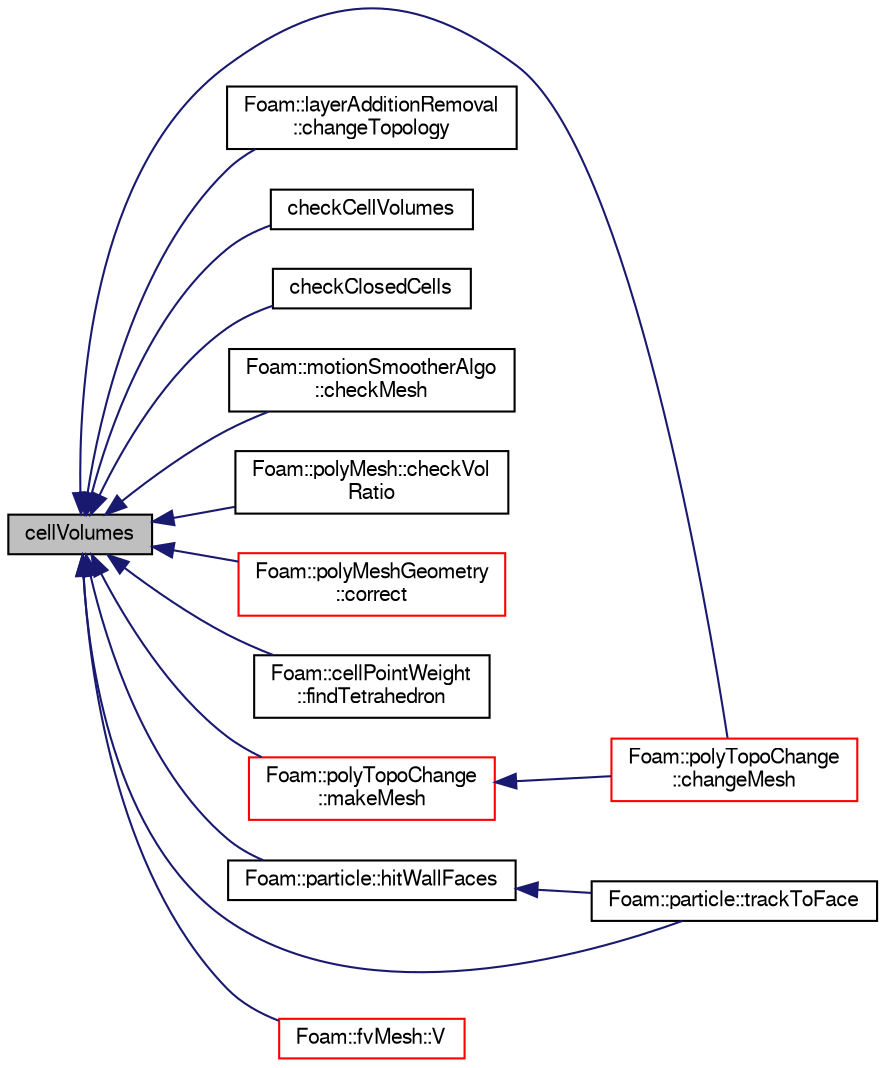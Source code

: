 digraph "cellVolumes"
{
  bgcolor="transparent";
  edge [fontname="FreeSans",fontsize="10",labelfontname="FreeSans",labelfontsize="10"];
  node [fontname="FreeSans",fontsize="10",shape=record];
  rankdir="LR";
  Node39527 [label="cellVolumes",height=0.2,width=0.4,color="black", fillcolor="grey75", style="filled", fontcolor="black"];
  Node39527 -> Node39528 [dir="back",color="midnightblue",fontsize="10",style="solid",fontname="FreeSans"];
  Node39528 [label="Foam::polyTopoChange\l::changeMesh",height=0.2,width=0.4,color="red",URL="$a21678.html#a1b105b13373ba9f1c7685f873b250cf2",tooltip="Inplace changes mesh without change of patches. "];
  Node39527 -> Node39647 [dir="back",color="midnightblue",fontsize="10",style="solid",fontname="FreeSans"];
  Node39647 [label="Foam::layerAdditionRemoval\l::changeTopology",height=0.2,width=0.4,color="black",URL="$a21462.html#a837dedbb253fe1b4140e2fc1112e95e9",tooltip="Check for topology change. "];
  Node39527 -> Node39648 [dir="back",color="midnightblue",fontsize="10",style="solid",fontname="FreeSans"];
  Node39648 [label="checkCellVolumes",height=0.2,width=0.4,color="black",URL="$a27530.html#a138a68eed7006df3ee6740bc1e908277",tooltip="Check for negative cell volumes. "];
  Node39527 -> Node39649 [dir="back",color="midnightblue",fontsize="10",style="solid",fontname="FreeSans"];
  Node39649 [label="checkClosedCells",height=0.2,width=0.4,color="black",URL="$a27530.html#a252d4b735dea7d74735e8f61519aceae",tooltip="Check cells for closedness. "];
  Node39527 -> Node39650 [dir="back",color="midnightblue",fontsize="10",style="solid",fontname="FreeSans"];
  Node39650 [label="Foam::motionSmootherAlgo\l::checkMesh",height=0.2,width=0.4,color="black",URL="$a21550.html#a078476cf74c48ec612d310bebc06f0f0",tooltip="Check (subset of mesh including baffles) with mesh settings. "];
  Node39527 -> Node39651 [dir="back",color="midnightblue",fontsize="10",style="solid",fontname="FreeSans"];
  Node39651 [label="Foam::polyMesh::checkVol\lRatio",height=0.2,width=0.4,color="black",URL="$a27410.html#a890f43862f8a21d492b84b2be5b513d9",tooltip="Check for neighbouring cell volumes. "];
  Node39527 -> Node39652 [dir="back",color="midnightblue",fontsize="10",style="solid",fontname="FreeSans"];
  Node39652 [label="Foam::polyMeshGeometry\l::correct",height=0.2,width=0.4,color="red",URL="$a21562.html#a3ae44b28050c3aa494c1d8e18cf618c1",tooltip="Take over properties from mesh. "];
  Node39527 -> Node39655 [dir="back",color="midnightblue",fontsize="10",style="solid",fontname="FreeSans"];
  Node39655 [label="Foam::cellPointWeight\l::findTetrahedron",height=0.2,width=0.4,color="black",URL="$a22922.html#aecec3ccb37ced505c339363e0803800a"];
  Node39527 -> Node39656 [dir="back",color="midnightblue",fontsize="10",style="solid",fontname="FreeSans"];
  Node39656 [label="Foam::particle::hitWallFaces",height=0.2,width=0.4,color="black",URL="$a23586.html#abf78981c0a99e9f135ebc37efcfd1544"];
  Node39656 -> Node39657 [dir="back",color="midnightblue",fontsize="10",style="solid",fontname="FreeSans"];
  Node39657 [label="Foam::particle::trackToFace",height=0.2,width=0.4,color="black",URL="$a23586.html#a843767f232f5b61884dcd757558591e0"];
  Node39527 -> Node39658 [dir="back",color="midnightblue",fontsize="10",style="solid",fontname="FreeSans"];
  Node39658 [label="Foam::polyTopoChange\l::makeMesh",height=0.2,width=0.4,color="red",URL="$a21678.html#a53cd346c4116b75d2e9540d07c212149",tooltip="Create new mesh with old mesh patches. "];
  Node39658 -> Node39528 [dir="back",color="midnightblue",fontsize="10",style="solid",fontname="FreeSans"];
  Node39527 -> Node39657 [dir="back",color="midnightblue",fontsize="10",style="solid",fontname="FreeSans"];
  Node39527 -> Node39659 [dir="back",color="midnightblue",fontsize="10",style="solid",fontname="FreeSans"];
  Node39659 [label="Foam::fvMesh::V",height=0.2,width=0.4,color="red",URL="$a22766.html#a154893d1a508aff074b16eaeaa396aea",tooltip="Return cell volumes. "];
}
